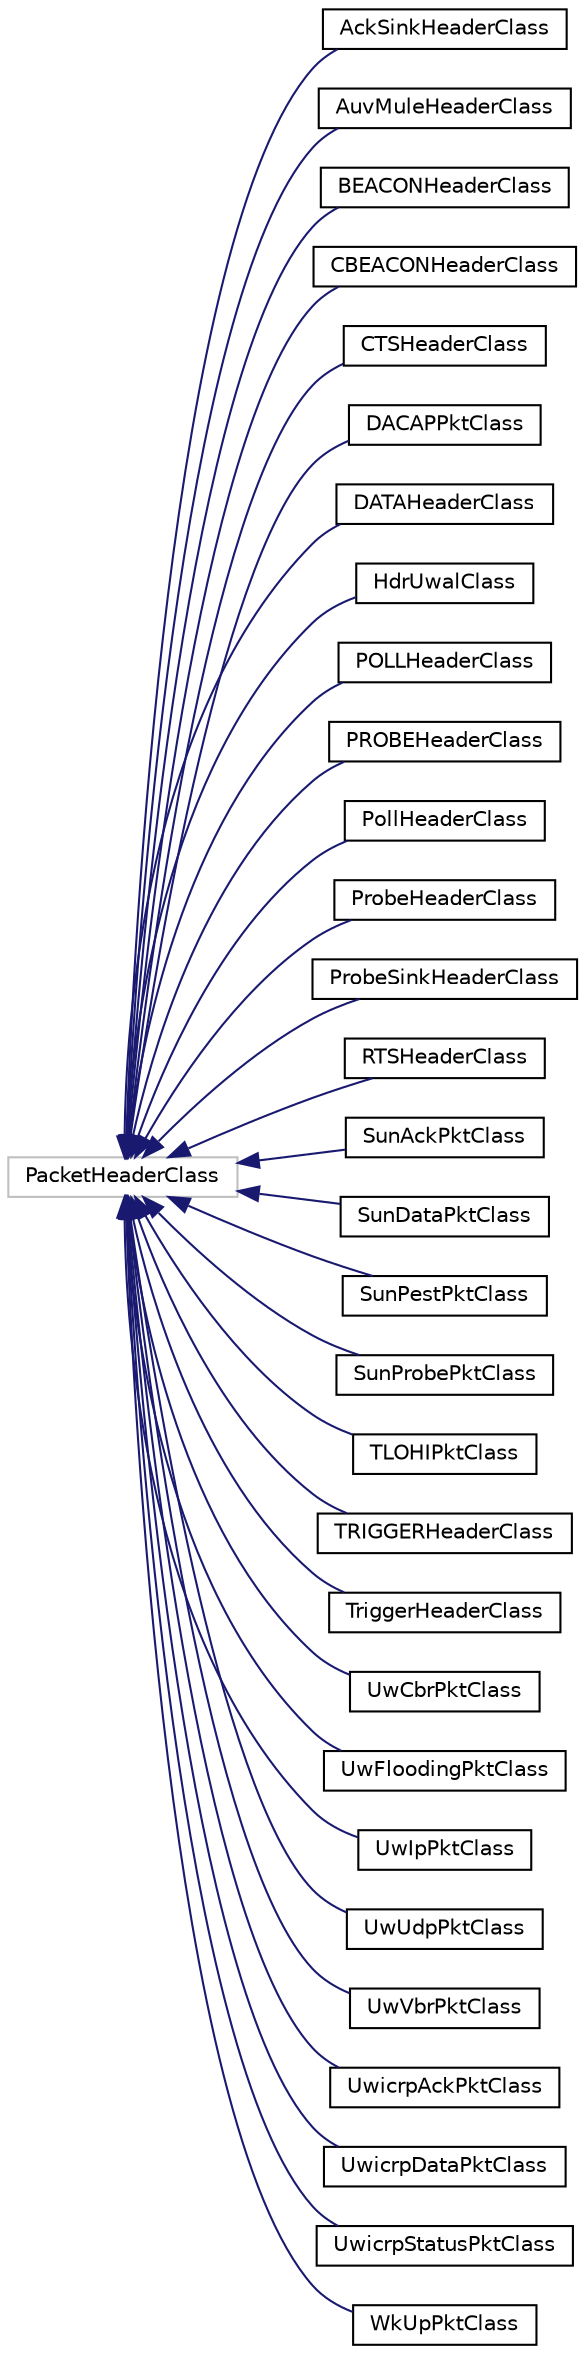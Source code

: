digraph "Graphical Class Hierarchy"
{
 // LATEX_PDF_SIZE
  edge [fontname="Helvetica",fontsize="10",labelfontname="Helvetica",labelfontsize="10"];
  node [fontname="Helvetica",fontsize="10",shape=record];
  rankdir="LR";
  Node83 [label="PacketHeaderClass",height=0.2,width=0.4,color="grey75", fillcolor="white", style="filled",tooltip=" "];
  Node83 -> Node0 [dir="back",color="midnightblue",fontsize="10",style="solid",fontname="Helvetica"];
  Node0 [label="AckSinkHeaderClass",height=0.2,width=0.4,color="black", fillcolor="white", style="filled",URL="$classAckSinkHeaderClass.html",tooltip="Class that describe the Header of ACK sent by the sink."];
  Node83 -> Node85 [dir="back",color="midnightblue",fontsize="10",style="solid",fontname="Helvetica"];
  Node85 [label="AuvMuleHeaderClass",height=0.2,width=0.4,color="black", fillcolor="white", style="filled",URL="$classAuvMuleHeaderClass.html",tooltip="Class that describe the Header of AUV_MULEt."];
  Node83 -> Node86 [dir="back",color="midnightblue",fontsize="10",style="solid",fontname="Helvetica"];
  Node86 [label="BEACONHeaderClass",height=0.2,width=0.4,color="black", fillcolor="white", style="filled",URL="$classBEACONHeaderClass.html",tooltip="Class that describe the header of BEACON Packet."];
  Node83 -> Node87 [dir="back",color="midnightblue",fontsize="10",style="solid",fontname="Helvetica"];
  Node87 [label="CBEACONHeaderClass",height=0.2,width=0.4,color="black", fillcolor="white", style="filled",URL="$classCBEACONHeaderClass.html",tooltip="Class that describe the header of DATA Packet."];
  Node83 -> Node88 [dir="back",color="midnightblue",fontsize="10",style="solid",fontname="Helvetica"];
  Node88 [label="CTSHeaderClass",height=0.2,width=0.4,color="black", fillcolor="white", style="filled",URL="$classCTSHeaderClass.html",tooltip="Class that describe the header of CTS Packet."];
  Node83 -> Node89 [dir="back",color="midnightblue",fontsize="10",style="solid",fontname="Helvetica"];
  Node89 [label="DACAPPktClass",height=0.2,width=0.4,color="black", fillcolor="white", style="filled",URL="$classDACAPPktClass.html",tooltip="Class that describe the header of DACAP Header."];
  Node83 -> Node90 [dir="back",color="midnightblue",fontsize="10",style="solid",fontname="Helvetica"];
  Node90 [label="DATAHeaderClass",height=0.2,width=0.4,color="black", fillcolor="white", style="filled",URL="$classDATAHeaderClass.html",tooltip="Class that describe the header of APPLICATION Packet."];
  Node83 -> Node91 [dir="back",color="midnightblue",fontsize="10",style="solid",fontname="Helvetica"];
  Node91 [label="HdrUwalClass",height=0.2,width=0.4,color="black", fillcolor="white", style="filled",URL="$classHdrUwalClass.html",tooltip=" "];
  Node83 -> Node92 [dir="back",color="midnightblue",fontsize="10",style="solid",fontname="Helvetica"];
  Node92 [label="POLLHeaderClass",height=0.2,width=0.4,color="black", fillcolor="white", style="filled",URL="$classPOLLHeaderClass.html",tooltip="Class that describe the header of POLL Packet."];
  Node83 -> Node93 [dir="back",color="midnightblue",fontsize="10",style="solid",fontname="Helvetica"];
  Node93 [label="PROBEHeaderClass",height=0.2,width=0.4,color="black", fillcolor="white", style="filled",URL="$classPROBEHeaderClass.html",tooltip="Class that describe the header of PROBE Packet."];
  Node83 -> Node94 [dir="back",color="midnightblue",fontsize="10",style="solid",fontname="Helvetica"];
  Node94 [label="PollHeaderClass",height=0.2,width=0.4,color="black", fillcolor="white", style="filled",URL="$classPollHeaderClass.html",tooltip="Class that describe the Header of POLL Packet."];
  Node83 -> Node95 [dir="back",color="midnightblue",fontsize="10",style="solid",fontname="Helvetica"];
  Node95 [label="ProbeHeaderClass",height=0.2,width=0.4,color="black", fillcolor="white", style="filled",URL="$classProbeHeaderClass.html",tooltip="Class that describe the Header of PROBE Packet."];
  Node83 -> Node96 [dir="back",color="midnightblue",fontsize="10",style="solid",fontname="Helvetica"];
  Node96 [label="ProbeSinkHeaderClass",height=0.2,width=0.4,color="black", fillcolor="white", style="filled",URL="$classProbeSinkHeaderClass.html",tooltip="Class that describe the Header of PROBE_SINK Packet."];
  Node83 -> Node97 [dir="back",color="midnightblue",fontsize="10",style="solid",fontname="Helvetica"];
  Node97 [label="RTSHeaderClass",height=0.2,width=0.4,color="black", fillcolor="white", style="filled",URL="$classRTSHeaderClass.html",tooltip="Class that describe the header of RTS Packet."];
  Node83 -> Node98 [dir="back",color="midnightblue",fontsize="10",style="solid",fontname="Helvetica"];
  Node98 [label="SunAckPktClass",height=0.2,width=0.4,color="black", fillcolor="white", style="filled",URL="$classSunAckPktClass.html",tooltip="Adds the header for hdr_sun_ack packets in ns2."];
  Node83 -> Node99 [dir="back",color="midnightblue",fontsize="10",style="solid",fontname="Helvetica"];
  Node99 [label="SunDataPktClass",height=0.2,width=0.4,color="black", fillcolor="white", style="filled",URL="$classSunDataPktClass.html",tooltip="Adds the header for hdr_sun_data packets in ns2."];
  Node83 -> Node100 [dir="back",color="midnightblue",fontsize="10",style="solid",fontname="Helvetica"];
  Node100 [label="SunPestPktClass",height=0.2,width=0.4,color="black", fillcolor="white", style="filled",URL="$classSunPestPktClass.html",tooltip="Adds the header for hdr_sun_path_est packets in ns2."];
  Node83 -> Node101 [dir="back",color="midnightblue",fontsize="10",style="solid",fontname="Helvetica"];
  Node101 [label="SunProbePktClass",height=0.2,width=0.4,color="black", fillcolor="white", style="filled",URL="$classSunProbePktClass.html",tooltip="Adds the header for hdr_sun_probe packets in ns2."];
  Node83 -> Node102 [dir="back",color="midnightblue",fontsize="10",style="solid",fontname="Helvetica"];
  Node102 [label="TLOHIPktClass",height=0.2,width=0.4,color="black", fillcolor="white", style="filled",URL="$classTLOHIPktClass.html",tooltip="Class the describe the PacketHeader for T-LOHI header."];
  Node83 -> Node103 [dir="back",color="midnightblue",fontsize="10",style="solid",fontname="Helvetica"];
  Node103 [label="TRIGGERHeaderClass",height=0.2,width=0.4,color="black", fillcolor="white", style="filled",URL="$classTRIGGERHeaderClass.html",tooltip="Class that describe the header of TRIGGER Packet."];
  Node83 -> Node104 [dir="back",color="midnightblue",fontsize="10",style="solid",fontname="Helvetica"];
  Node104 [label="TriggerHeaderClass",height=0.2,width=0.4,color="black", fillcolor="white", style="filled",URL="$classTriggerHeaderClass.html",tooltip="Class that describe the Header of TRIGGER Packet."];
  Node83 -> Node105 [dir="back",color="midnightblue",fontsize="10",style="solid",fontname="Helvetica"];
  Node105 [label="UwCbrPktClass",height=0.2,width=0.4,color="black", fillcolor="white", style="filled",URL="$classUwCbrPktClass.html",tooltip="Adds the header for hdr_uwcbr packets in ns2."];
  Node83 -> Node106 [dir="back",color="midnightblue",fontsize="10",style="solid",fontname="Helvetica"];
  Node106 [label="UwFloodingPktClass",height=0.2,width=0.4,color="black", fillcolor="white", style="filled",URL="$classUwFloodingPktClass.html",tooltip="Adds the header for hdr_uwflooding packets in ns2."];
  Node83 -> Node107 [dir="back",color="midnightblue",fontsize="10",style="solid",fontname="Helvetica"];
  Node107 [label="UwIpPktClass",height=0.2,width=0.4,color="black", fillcolor="white", style="filled",URL="$classUwIpPktClass.html",tooltip="Adds the header for hdr_uwip packets in ns2."];
  Node83 -> Node108 [dir="back",color="midnightblue",fontsize="10",style="solid",fontname="Helvetica"];
  Node108 [label="UwUdpPktClass",height=0.2,width=0.4,color="black", fillcolor="white", style="filled",URL="$classUwUdpPktClass.html",tooltip="Adds the header for hdr_uwudp packets in ns2."];
  Node83 -> Node109 [dir="back",color="midnightblue",fontsize="10",style="solid",fontname="Helvetica"];
  Node109 [label="UwVbrPktClass",height=0.2,width=0.4,color="black", fillcolor="white", style="filled",URL="$classUwVbrPktClass.html",tooltip="Adds the header for hdr_uwvbr packets in ns2."];
  Node83 -> Node110 [dir="back",color="midnightblue",fontsize="10",style="solid",fontname="Helvetica"];
  Node110 [label="UwicrpAckPktClass",height=0.2,width=0.4,color="black", fillcolor="white", style="filled",URL="$classUwicrpAckPktClass.html",tooltip="Adds the header for hdr_uwicrp_ack packets in ns2."];
  Node83 -> Node111 [dir="back",color="midnightblue",fontsize="10",style="solid",fontname="Helvetica"];
  Node111 [label="UwicrpDataPktClass",height=0.2,width=0.4,color="black", fillcolor="white", style="filled",URL="$classUwicrpDataPktClass.html",tooltip="Adds the header for hdr_uwicrp_data packets in ns2."];
  Node83 -> Node112 [dir="back",color="midnightblue",fontsize="10",style="solid",fontname="Helvetica"];
  Node112 [label="UwicrpStatusPktClass",height=0.2,width=0.4,color="black", fillcolor="white", style="filled",URL="$classUwicrpStatusPktClass.html",tooltip="Adds the header for hdr_uwicrp_status packets in ns2."];
  Node83 -> Node113 [dir="back",color="midnightblue",fontsize="10",style="solid",fontname="Helvetica"];
  Node113 [label="WkUpPktClass",height=0.2,width=0.4,color="black", fillcolor="white", style="filled",URL="$classWkUpPktClass.html",tooltip="Class that describes the PacketHeader for WakeUp Tone class."];
}
